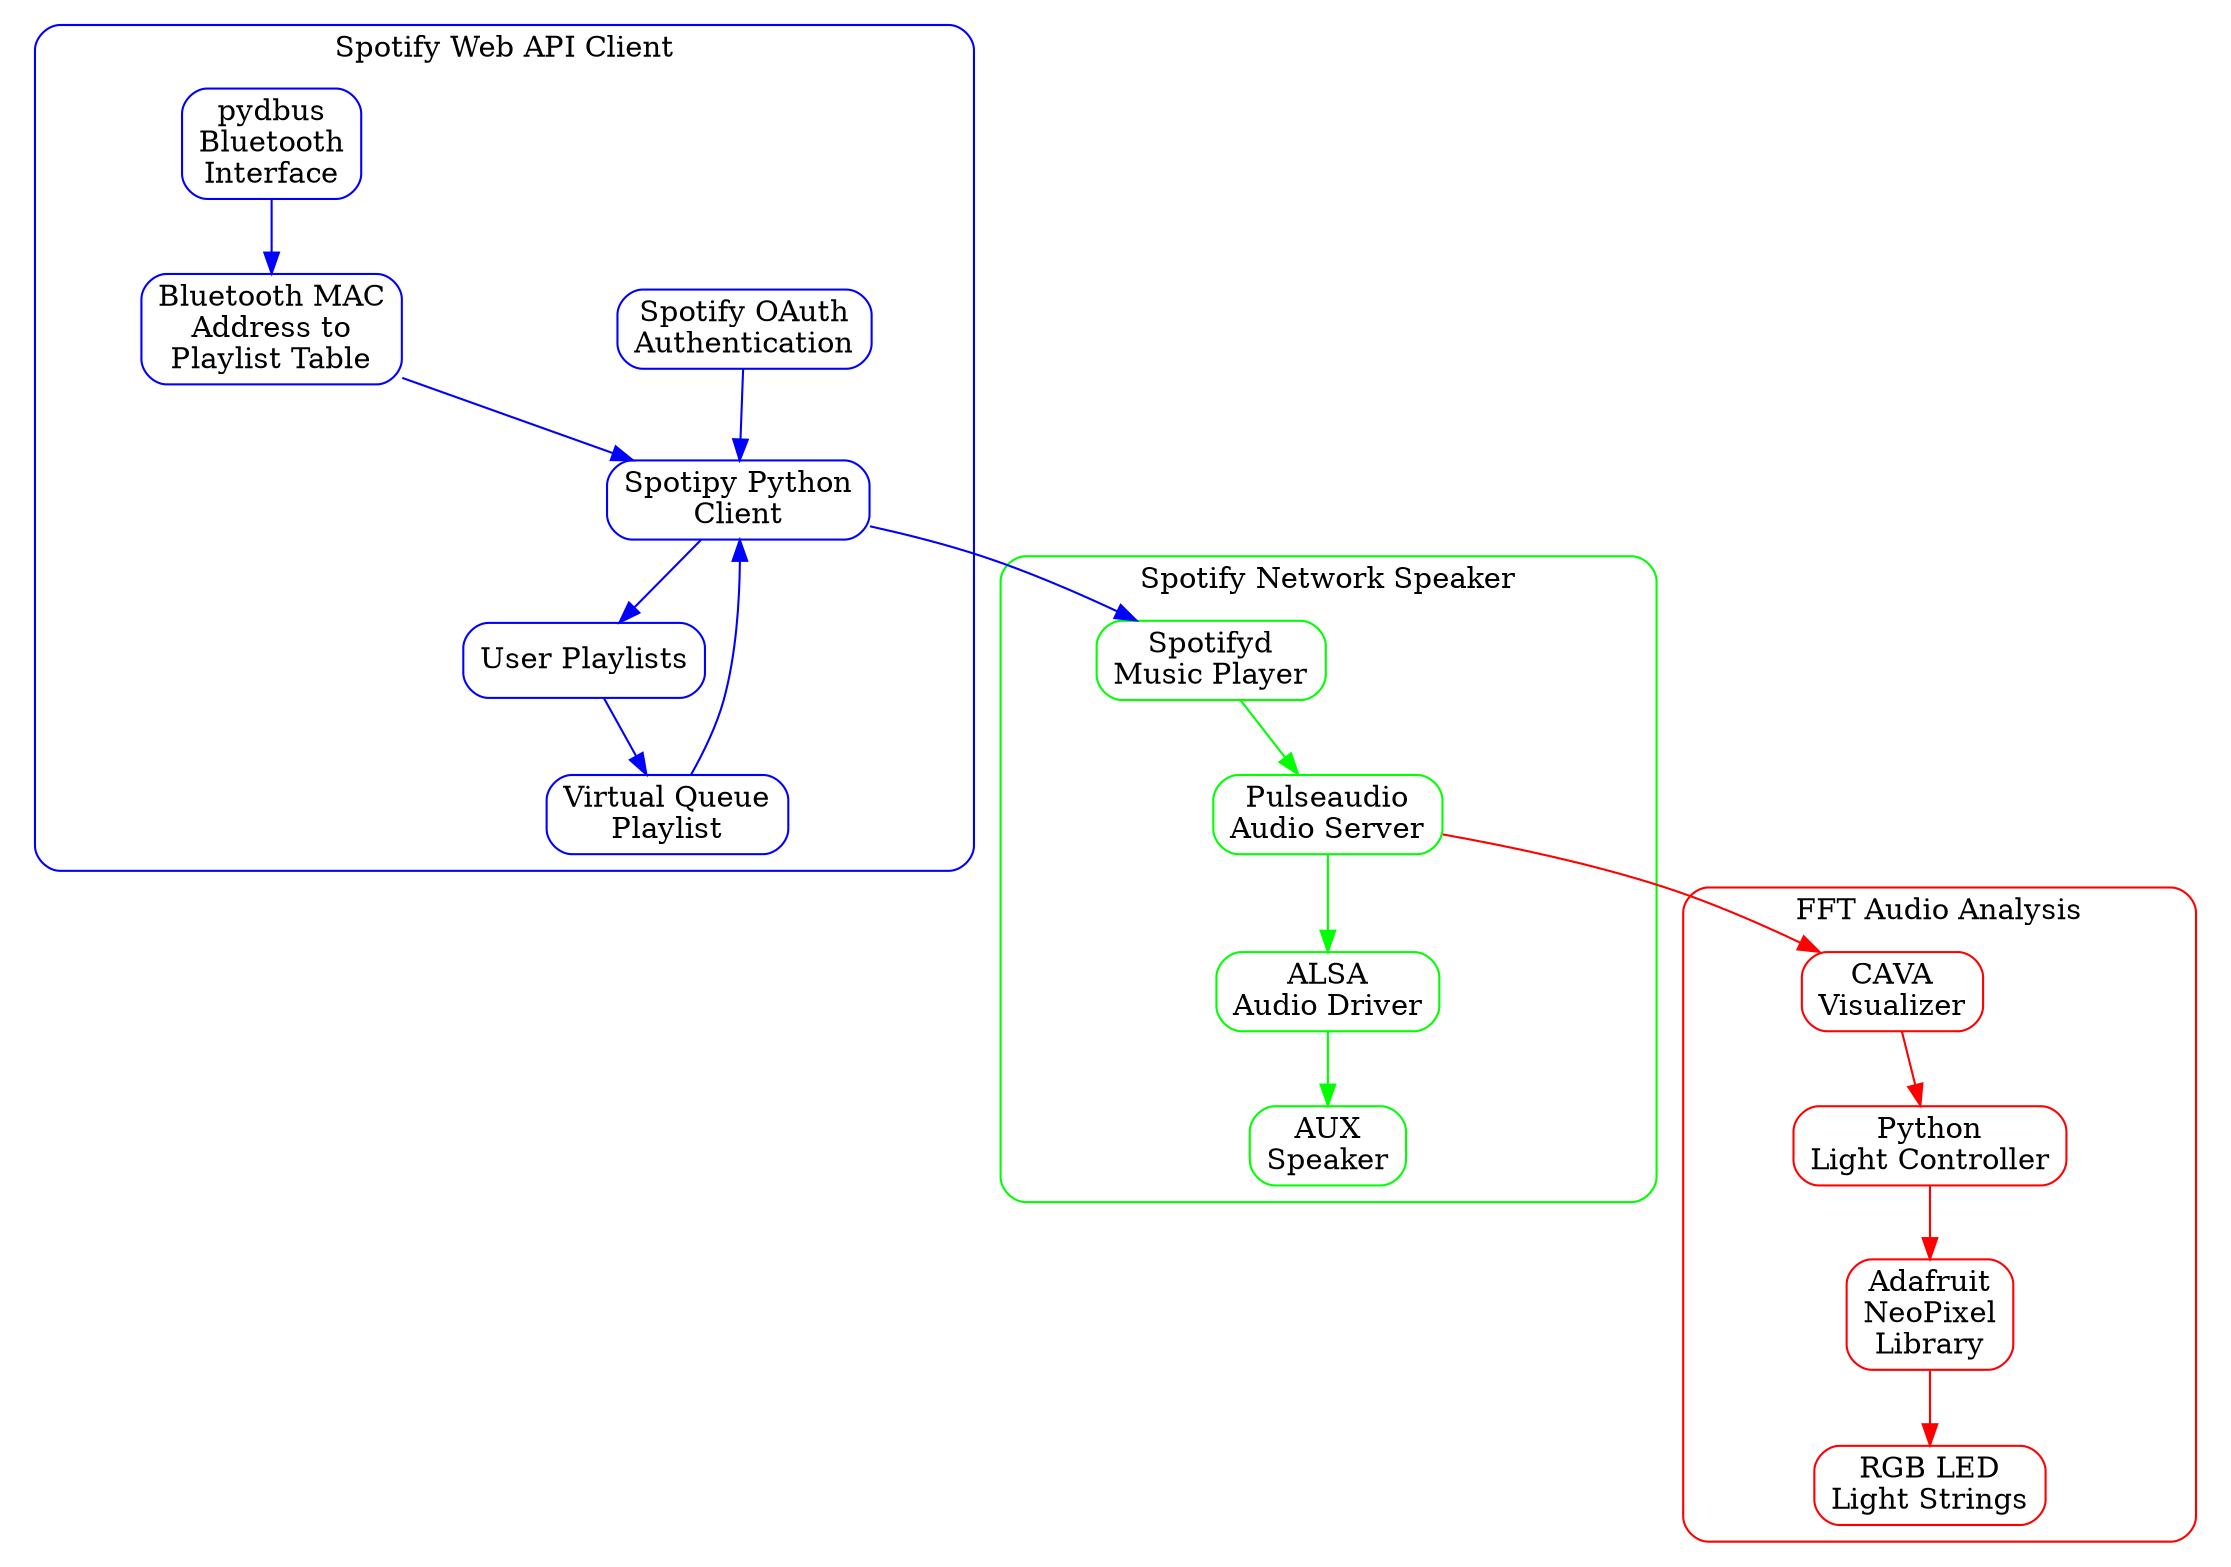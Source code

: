 digraph {
    ratio = 0.7

    subgraph cluster_spotify {
        label="Spotify Network Speaker"
        color="green"
        style = "rounded"
        "Spotifyd\nMusic Player" [shape=box, style=rounded, color=green]
        "Pulseaudio\nAudio Server" [shape=box, style=rounded, color=green]
        "ALSA\nAudio Driver" [shape=box, style=rounded, color=green]
        "AUX\nSpeaker" [shape=box, style=rounded, color=green]
    }

    subgraph cluster_webapi {
        label="Spotify Web API Client"
        color="blue"
        style = "rounded"
        "Spotify OAuth\nAuthentication" [shape=box, style=rounded, color=blue]
        "Spotipy Python\nClient" [shape=box, style=rounded, color=blue]
        "Bluetooth MAC\nAddress to\nPlaylist Table" [shape=box, style=rounded, color=blue]
        "pydbus\nBluetooth\nInterface" [shape=box, style=rounded, color=blue]
        "User Playlists" [shape=box, style=rounded, color=blue]
        "Virtual Queue\nPlaylist" [shape=box, style=rounded, color=blue]
    }

    subgraph cluster_fft {
        label="FFT Audio Analysis"
        color="red"
        style = "rounded"
        "CAVA\nVisualizer" [shape=box, style=rounded, color=red]
        "Python\nLight Controller" [shape=box, style=rounded, color=red]
        "Adafruit\nNeoPixel\nLibrary" [shape=box, style=rounded, color=red]
        "RGB LED\nLight Strings" [shape=box, style=rounded, color=red]
    }

    "Spotifyd\nMusic Player" -> "Pulseaudio\nAudio Server" [color=green]
    "Pulseaudio\nAudio Server" -> "ALSA\nAudio Driver" [color=green]
    "ALSA\nAudio Driver" -> "AUX\nSpeaker" [color=green]

    "Spotify OAuth\nAuthentication" -> "Spotipy Python\nClient" [color=blue]
    "pydbus\nBluetooth\nInterface" -> "Bluetooth MAC\nAddress to\nPlaylist Table" [color=blue]
    "Bluetooth MAC\nAddress to\nPlaylist Table" -> "Spotipy Python\nClient" [color=blue]
    "Spotipy Python\nClient" -> "User Playlists" [color=blue]
    "User Playlists" -> "Virtual Queue\nPlaylist" [color=blue]
    "Virtual Queue\nPlaylist" -> "Spotipy Python\nClient" [color=blue]
    "Spotipy Python\nClient" -> "Spotifyd\nMusic Player" [color=blue]

    "Pulseaudio\nAudio Server" -> "CAVA\nVisualizer" [color=red]
    "CAVA\nVisualizer" -> "Python\nLight Controller" [color=red]
    "Python\nLight Controller" -> "Adafruit\nNeoPixel\nLibrary" [color=red]
    "Adafruit\nNeoPixel\nLibrary" -> "RGB LED\nLight Strings" [color=red]
}